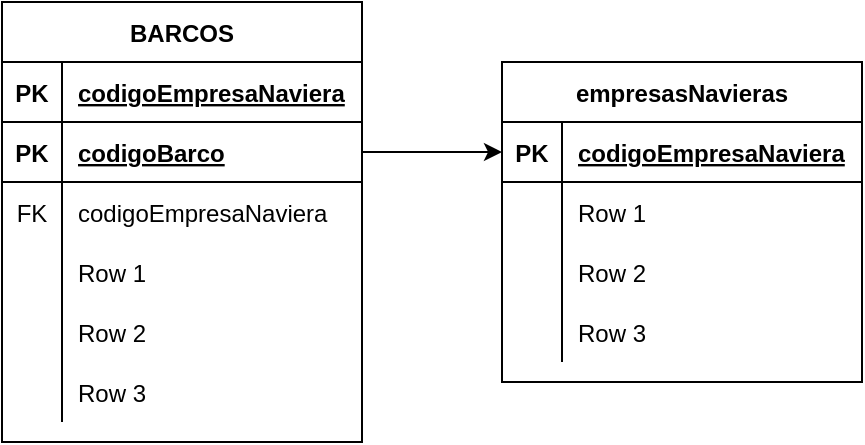 <mxfile version="14.5.1" type="device"><diagram id="R2lEEEUBdFMjLlhIrx00" name="Page-1"><mxGraphModel dx="1342" dy="642" grid="1" gridSize="10" guides="1" tooltips="1" connect="1" arrows="1" fold="1" page="1" pageScale="1" pageWidth="850" pageHeight="1100" background="none" math="0" shadow="0" extFonts="Permanent Marker^https://fonts.googleapis.com/css?family=Permanent+Marker"><root><mxCell id="0"/><mxCell id="1" parent="0"/><mxCell id="JEtqqBgF7mBh0JeTRi5p-1" value="BARCOS" style="shape=table;startSize=30;container=1;collapsible=1;childLayout=tableLayout;fixedRows=1;rowLines=0;fontStyle=1;align=center;resizeLast=1;" vertex="1" parent="1"><mxGeometry x="140" y="120" width="180" height="220" as="geometry"/></mxCell><mxCell id="JEtqqBgF7mBh0JeTRi5p-14" value="" style="shape=partialRectangle;collapsible=0;dropTarget=0;pointerEvents=0;fillColor=none;top=0;left=0;bottom=1;right=0;points=[[0,0.5],[1,0.5]];portConstraint=eastwest;" vertex="1" parent="JEtqqBgF7mBh0JeTRi5p-1"><mxGeometry y="30" width="180" height="30" as="geometry"/></mxCell><mxCell id="JEtqqBgF7mBh0JeTRi5p-15" value="PK" style="shape=partialRectangle;connectable=0;fillColor=none;top=0;left=0;bottom=0;right=0;fontStyle=1;overflow=hidden;" vertex="1" parent="JEtqqBgF7mBh0JeTRi5p-14"><mxGeometry width="30" height="30" as="geometry"/></mxCell><mxCell id="JEtqqBgF7mBh0JeTRi5p-16" value="codigoEmpresaNaviera" style="shape=partialRectangle;connectable=0;fillColor=none;top=0;left=0;bottom=0;right=0;align=left;spacingLeft=6;fontStyle=5;overflow=hidden;" vertex="1" parent="JEtqqBgF7mBh0JeTRi5p-14"><mxGeometry x="30" width="150" height="30" as="geometry"/></mxCell><mxCell id="JEtqqBgF7mBh0JeTRi5p-2" value="" style="shape=partialRectangle;collapsible=0;dropTarget=0;pointerEvents=0;fillColor=none;top=0;left=0;bottom=1;right=0;points=[[0,0.5],[1,0.5]];portConstraint=eastwest;" vertex="1" parent="JEtqqBgF7mBh0JeTRi5p-1"><mxGeometry y="60" width="180" height="30" as="geometry"/></mxCell><mxCell id="JEtqqBgF7mBh0JeTRi5p-3" value="PK" style="shape=partialRectangle;connectable=0;fillColor=none;top=0;left=0;bottom=0;right=0;fontStyle=1;overflow=hidden;" vertex="1" parent="JEtqqBgF7mBh0JeTRi5p-2"><mxGeometry width="30" height="30" as="geometry"/></mxCell><mxCell id="JEtqqBgF7mBh0JeTRi5p-4" value="codigoBarco" style="shape=partialRectangle;connectable=0;fillColor=none;top=0;left=0;bottom=0;right=0;align=left;spacingLeft=6;fontStyle=5;overflow=hidden;" vertex="1" parent="JEtqqBgF7mBh0JeTRi5p-2"><mxGeometry x="30" width="150" height="30" as="geometry"/></mxCell><mxCell id="JEtqqBgF7mBh0JeTRi5p-19" value="" style="shape=partialRectangle;collapsible=0;dropTarget=0;pointerEvents=0;fillColor=none;top=0;left=0;bottom=0;right=0;points=[[0,0.5],[1,0.5]];portConstraint=eastwest;" vertex="1" parent="JEtqqBgF7mBh0JeTRi5p-1"><mxGeometry y="90" width="180" height="30" as="geometry"/></mxCell><mxCell id="JEtqqBgF7mBh0JeTRi5p-20" value="FK" style="shape=partialRectangle;connectable=0;fillColor=none;top=0;left=0;bottom=0;right=0;fontStyle=0;overflow=hidden;" vertex="1" parent="JEtqqBgF7mBh0JeTRi5p-19"><mxGeometry width="30" height="30" as="geometry"/></mxCell><mxCell id="JEtqqBgF7mBh0JeTRi5p-21" value="codigoEmpresaNaviera" style="shape=partialRectangle;connectable=0;fillColor=none;top=0;left=0;bottom=0;right=0;align=left;spacingLeft=6;fontStyle=0;overflow=hidden;" vertex="1" parent="JEtqqBgF7mBh0JeTRi5p-19"><mxGeometry x="30" width="150" height="30" as="geometry"/></mxCell><mxCell id="JEtqqBgF7mBh0JeTRi5p-5" value="" style="shape=partialRectangle;collapsible=0;dropTarget=0;pointerEvents=0;fillColor=none;top=0;left=0;bottom=0;right=0;points=[[0,0.5],[1,0.5]];portConstraint=eastwest;" vertex="1" parent="JEtqqBgF7mBh0JeTRi5p-1"><mxGeometry y="120" width="180" height="30" as="geometry"/></mxCell><mxCell id="JEtqqBgF7mBh0JeTRi5p-6" value="" style="shape=partialRectangle;connectable=0;fillColor=none;top=0;left=0;bottom=0;right=0;editable=1;overflow=hidden;" vertex="1" parent="JEtqqBgF7mBh0JeTRi5p-5"><mxGeometry width="30" height="30" as="geometry"/></mxCell><mxCell id="JEtqqBgF7mBh0JeTRi5p-7" value="Row 1" style="shape=partialRectangle;connectable=0;fillColor=none;top=0;left=0;bottom=0;right=0;align=left;spacingLeft=6;overflow=hidden;" vertex="1" parent="JEtqqBgF7mBh0JeTRi5p-5"><mxGeometry x="30" width="150" height="30" as="geometry"/></mxCell><mxCell id="JEtqqBgF7mBh0JeTRi5p-8" value="" style="shape=partialRectangle;collapsible=0;dropTarget=0;pointerEvents=0;fillColor=none;top=0;left=0;bottom=0;right=0;points=[[0,0.5],[1,0.5]];portConstraint=eastwest;" vertex="1" parent="JEtqqBgF7mBh0JeTRi5p-1"><mxGeometry y="150" width="180" height="30" as="geometry"/></mxCell><mxCell id="JEtqqBgF7mBh0JeTRi5p-9" value="" style="shape=partialRectangle;connectable=0;fillColor=none;top=0;left=0;bottom=0;right=0;editable=1;overflow=hidden;" vertex="1" parent="JEtqqBgF7mBh0JeTRi5p-8"><mxGeometry width="30" height="30" as="geometry"/></mxCell><mxCell id="JEtqqBgF7mBh0JeTRi5p-10" value="Row 2" style="shape=partialRectangle;connectable=0;fillColor=none;top=0;left=0;bottom=0;right=0;align=left;spacingLeft=6;overflow=hidden;" vertex="1" parent="JEtqqBgF7mBh0JeTRi5p-8"><mxGeometry x="30" width="150" height="30" as="geometry"/></mxCell><mxCell id="JEtqqBgF7mBh0JeTRi5p-11" value="" style="shape=partialRectangle;collapsible=0;dropTarget=0;pointerEvents=0;fillColor=none;top=0;left=0;bottom=0;right=0;points=[[0,0.5],[1,0.5]];portConstraint=eastwest;" vertex="1" parent="JEtqqBgF7mBh0JeTRi5p-1"><mxGeometry y="180" width="180" height="30" as="geometry"/></mxCell><mxCell id="JEtqqBgF7mBh0JeTRi5p-12" value="" style="shape=partialRectangle;connectable=0;fillColor=none;top=0;left=0;bottom=0;right=0;editable=1;overflow=hidden;" vertex="1" parent="JEtqqBgF7mBh0JeTRi5p-11"><mxGeometry width="30" height="30" as="geometry"/></mxCell><mxCell id="JEtqqBgF7mBh0JeTRi5p-13" value="Row 3" style="shape=partialRectangle;connectable=0;fillColor=none;top=0;left=0;bottom=0;right=0;align=left;spacingLeft=6;overflow=hidden;" vertex="1" parent="JEtqqBgF7mBh0JeTRi5p-11"><mxGeometry x="30" width="150" height="30" as="geometry"/></mxCell><mxCell id="JEtqqBgF7mBh0JeTRi5p-22" value="empresasNavieras" style="shape=table;startSize=30;container=1;collapsible=1;childLayout=tableLayout;fixedRows=1;rowLines=0;fontStyle=1;align=center;resizeLast=1;" vertex="1" parent="1"><mxGeometry x="390" y="150" width="180" height="160" as="geometry"><mxRectangle x="360" y="120" width="60" height="30" as="alternateBounds"/></mxGeometry></mxCell><mxCell id="JEtqqBgF7mBh0JeTRi5p-23" value="" style="shape=partialRectangle;collapsible=0;dropTarget=0;pointerEvents=0;fillColor=none;top=0;left=0;bottom=1;right=0;points=[[0,0.5],[1,0.5]];portConstraint=eastwest;" vertex="1" parent="JEtqqBgF7mBh0JeTRi5p-22"><mxGeometry y="30" width="180" height="30" as="geometry"/></mxCell><mxCell id="JEtqqBgF7mBh0JeTRi5p-24" value="PK" style="shape=partialRectangle;connectable=0;fillColor=none;top=0;left=0;bottom=0;right=0;fontStyle=1;overflow=hidden;" vertex="1" parent="JEtqqBgF7mBh0JeTRi5p-23"><mxGeometry width="30" height="30" as="geometry"/></mxCell><mxCell id="JEtqqBgF7mBh0JeTRi5p-25" value="codigoEmpresaNaviera" style="shape=partialRectangle;connectable=0;fillColor=none;top=0;left=0;bottom=0;right=0;align=left;spacingLeft=6;fontStyle=5;overflow=hidden;" vertex="1" parent="JEtqqBgF7mBh0JeTRi5p-23"><mxGeometry x="30" width="150" height="30" as="geometry"/></mxCell><mxCell id="JEtqqBgF7mBh0JeTRi5p-26" value="" style="shape=partialRectangle;collapsible=0;dropTarget=0;pointerEvents=0;fillColor=none;top=0;left=0;bottom=0;right=0;points=[[0,0.5],[1,0.5]];portConstraint=eastwest;" vertex="1" parent="JEtqqBgF7mBh0JeTRi5p-22"><mxGeometry y="60" width="180" height="30" as="geometry"/></mxCell><mxCell id="JEtqqBgF7mBh0JeTRi5p-27" value="" style="shape=partialRectangle;connectable=0;fillColor=none;top=0;left=0;bottom=0;right=0;editable=1;overflow=hidden;" vertex="1" parent="JEtqqBgF7mBh0JeTRi5p-26"><mxGeometry width="30" height="30" as="geometry"/></mxCell><mxCell id="JEtqqBgF7mBh0JeTRi5p-28" value="Row 1" style="shape=partialRectangle;connectable=0;fillColor=none;top=0;left=0;bottom=0;right=0;align=left;spacingLeft=6;overflow=hidden;" vertex="1" parent="JEtqqBgF7mBh0JeTRi5p-26"><mxGeometry x="30" width="150" height="30" as="geometry"/></mxCell><mxCell id="JEtqqBgF7mBh0JeTRi5p-29" value="" style="shape=partialRectangle;collapsible=0;dropTarget=0;pointerEvents=0;fillColor=none;top=0;left=0;bottom=0;right=0;points=[[0,0.5],[1,0.5]];portConstraint=eastwest;" vertex="1" parent="JEtqqBgF7mBh0JeTRi5p-22"><mxGeometry y="90" width="180" height="30" as="geometry"/></mxCell><mxCell id="JEtqqBgF7mBh0JeTRi5p-30" value="" style="shape=partialRectangle;connectable=0;fillColor=none;top=0;left=0;bottom=0;right=0;editable=1;overflow=hidden;" vertex="1" parent="JEtqqBgF7mBh0JeTRi5p-29"><mxGeometry width="30" height="30" as="geometry"/></mxCell><mxCell id="JEtqqBgF7mBh0JeTRi5p-31" value="Row 2" style="shape=partialRectangle;connectable=0;fillColor=none;top=0;left=0;bottom=0;right=0;align=left;spacingLeft=6;overflow=hidden;" vertex="1" parent="JEtqqBgF7mBh0JeTRi5p-29"><mxGeometry x="30" width="150" height="30" as="geometry"/></mxCell><mxCell id="JEtqqBgF7mBh0JeTRi5p-32" value="" style="shape=partialRectangle;collapsible=0;dropTarget=0;pointerEvents=0;fillColor=none;top=0;left=0;bottom=0;right=0;points=[[0,0.5],[1,0.5]];portConstraint=eastwest;" vertex="1" parent="JEtqqBgF7mBh0JeTRi5p-22"><mxGeometry y="120" width="180" height="30" as="geometry"/></mxCell><mxCell id="JEtqqBgF7mBh0JeTRi5p-33" value="" style="shape=partialRectangle;connectable=0;fillColor=none;top=0;left=0;bottom=0;right=0;editable=1;overflow=hidden;" vertex="1" parent="JEtqqBgF7mBh0JeTRi5p-32"><mxGeometry width="30" height="30" as="geometry"/></mxCell><mxCell id="JEtqqBgF7mBh0JeTRi5p-34" value="Row 3" style="shape=partialRectangle;connectable=0;fillColor=none;top=0;left=0;bottom=0;right=0;align=left;spacingLeft=6;overflow=hidden;" vertex="1" parent="JEtqqBgF7mBh0JeTRi5p-32"><mxGeometry x="30" width="150" height="30" as="geometry"/></mxCell><mxCell id="JEtqqBgF7mBh0JeTRi5p-35" style="edgeStyle=orthogonalEdgeStyle;orthogonalLoop=1;jettySize=auto;html=1;exitX=1;exitY=0.5;exitDx=0;exitDy=0;entryX=0;entryY=0.5;entryDx=0;entryDy=0;backgroundOutline=0;fixDash=0;snapToPoint=0;perimeterSpacing=0;movable=0;" edge="1" parent="1" source="JEtqqBgF7mBh0JeTRi5p-2" target="JEtqqBgF7mBh0JeTRi5p-23"><mxGeometry relative="1" as="geometry"/></mxCell></root></mxGraphModel></diagram></mxfile>